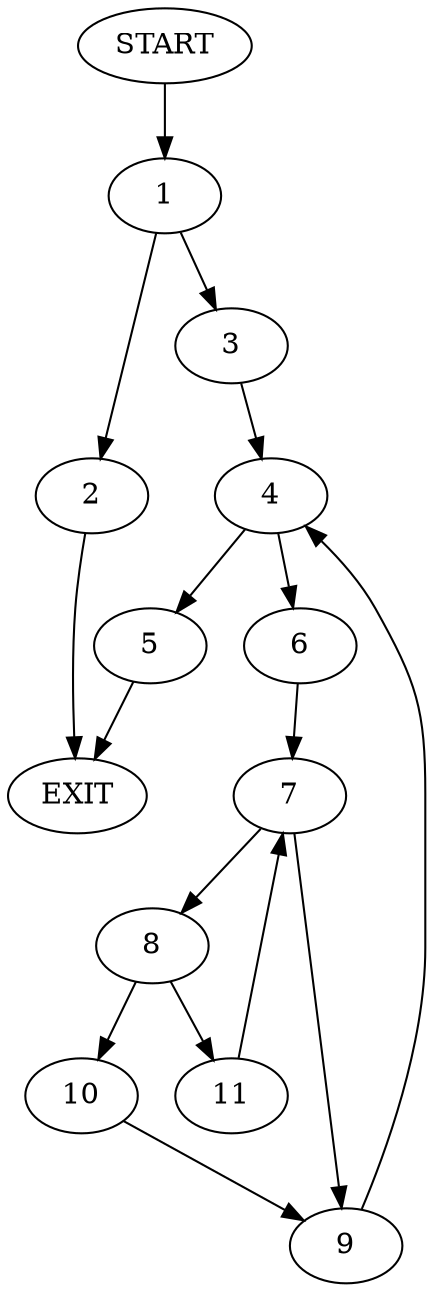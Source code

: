 digraph {
0 [label="START"]
12 [label="EXIT"]
0 -> 1
1 -> 2
1 -> 3
2 -> 12
3 -> 4
4 -> 5
4 -> 6
5 -> 12
6 -> 7
7 -> 8
7 -> 9
8 -> 10
8 -> 11
9 -> 4
11 -> 7
10 -> 9
}
